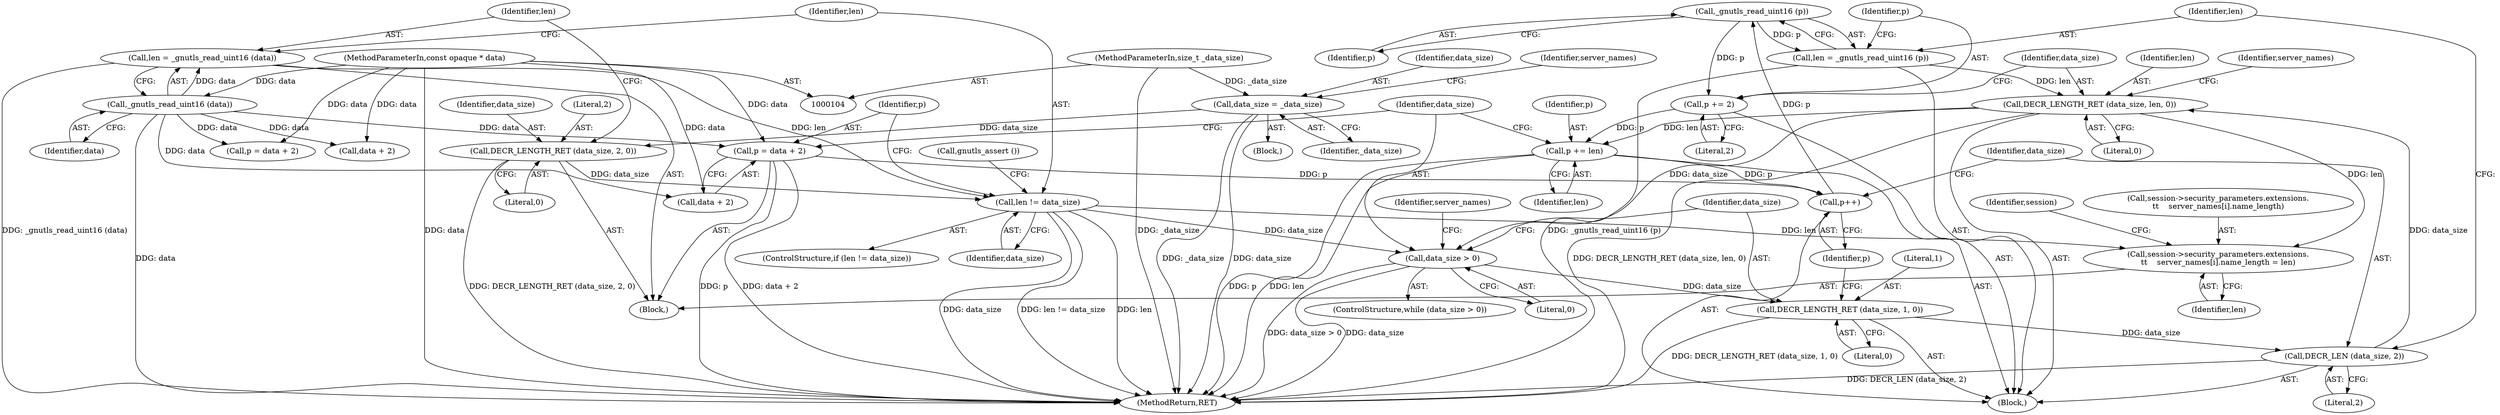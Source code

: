 digraph "1_savannah_bc8102405fda11ea00ca3b42acc4f4bce9d6e97b@API" {
"1000167" [label="(Call,_gnutls_read_uint16 (p))"];
"1000160" [label="(Call,p++)"];
"1000178" [label="(Call,p += len)"];
"1000172" [label="(Call,DECR_LENGTH_RET (data_size, len, 0))"];
"1000162" [label="(Call,DECR_LEN (data_size, 2))"];
"1000156" [label="(Call,DECR_LENGTH_RET (data_size, 1, 0))"];
"1000152" [label="(Call,data_size > 0)"];
"1000139" [label="(Call,len != data_size)"];
"1000134" [label="(Call,len = _gnutls_read_uint16 (data))"];
"1000136" [label="(Call,_gnutls_read_uint16 (data))"];
"1000106" [label="(MethodParameterIn,const opaque * data)"];
"1000130" [label="(Call,DECR_LENGTH_RET (data_size, 2, 0))"];
"1000114" [label="(Call,data_size = _data_size)"];
"1000107" [label="(MethodParameterIn,size_t _data_size)"];
"1000165" [label="(Call,len = _gnutls_read_uint16 (p))"];
"1000167" [label="(Call,_gnutls_read_uint16 (p))"];
"1000169" [label="(Call,p += 2)"];
"1000146" [label="(Call,p = data + 2)"];
"1000208" [label="(Call,session->security_parameters.extensions.\n\t\t    server_names[i].name_length = len)"];
"1000208" [label="(Call,session->security_parameters.extensions.\n\t\t    server_names[i].name_length = len)"];
"1000108" [label="(Block,)"];
"1000116" [label="(Identifier,_data_size)"];
"1000164" [label="(Literal,2)"];
"1000179" [label="(Identifier,p)"];
"1000114" [label="(Call,data_size = _data_size)"];
"1000178" [label="(Call,p += len)"];
"1000131" [label="(Identifier,data_size)"];
"1000163" [label="(Identifier,data_size)"];
"1000171" [label="(Literal,2)"];
"1000107" [label="(MethodParameterIn,size_t _data_size)"];
"1000129" [label="(Block,)"];
"1000141" [label="(Identifier,data_size)"];
"1000159" [label="(Literal,0)"];
"1000138" [label="(ControlStructure,if (len != data_size))"];
"1000160" [label="(Call,p++)"];
"1000227" [label="(Identifier,session)"];
"1000183" [label="(Identifier,server_names)"];
"1000180" [label="(Identifier,len)"];
"1000169" [label="(Call,p += 2)"];
"1000106" [label="(MethodParameterIn,const opaque * data)"];
"1000134" [label="(Call,len = _gnutls_read_uint16 (data))"];
"1000140" [label="(Identifier,len)"];
"1000119" [label="(Identifier,server_names)"];
"1000158" [label="(Literal,1)"];
"1000156" [label="(Call,DECR_LENGTH_RET (data_size, 1, 0))"];
"1000151" [label="(ControlStructure,while (data_size > 0))"];
"1000130" [label="(Call,DECR_LENGTH_RET (data_size, 2, 0))"];
"1000172" [label="(Call,DECR_LENGTH_RET (data_size, len, 0))"];
"1000235" [label="(MethodReturn,RET)"];
"1000162" [label="(Call,DECR_LEN (data_size, 2))"];
"1000166" [label="(Identifier,len)"];
"1000135" [label="(Identifier,len)"];
"1000165" [label="(Call,len = _gnutls_read_uint16 (p))"];
"1000133" [label="(Literal,0)"];
"1000209" [label="(Call,session->security_parameters.extensions.\n\t\t    server_names[i].name_length)"];
"1000143" [label="(Call,gnutls_assert ())"];
"1000154" [label="(Literal,0)"];
"1000147" [label="(Identifier,p)"];
"1000167" [label="(Call,_gnutls_read_uint16 (p))"];
"1000148" [label="(Call,data + 2)"];
"1000170" [label="(Identifier,p)"];
"1000152" [label="(Call,data_size > 0)"];
"1000174" [label="(Identifier,len)"];
"1000220" [label="(Identifier,len)"];
"1000196" [label="(Call,data + 2)"];
"1000153" [label="(Identifier,data_size)"];
"1000173" [label="(Identifier,data_size)"];
"1000168" [label="(Identifier,p)"];
"1000115" [label="(Identifier,data_size)"];
"1000177" [label="(Identifier,server_names)"];
"1000157" [label="(Identifier,data_size)"];
"1000139" [label="(Call,len != data_size)"];
"1000175" [label="(Literal,0)"];
"1000146" [label="(Call,p = data + 2)"];
"1000132" [label="(Literal,2)"];
"1000137" [label="(Identifier,data)"];
"1000194" [label="(Call,p = data + 2)"];
"1000161" [label="(Identifier,p)"];
"1000136" [label="(Call,_gnutls_read_uint16 (data))"];
"1000155" [label="(Block,)"];
"1000167" -> "1000165"  [label="AST: "];
"1000167" -> "1000168"  [label="CFG: "];
"1000168" -> "1000167"  [label="AST: "];
"1000165" -> "1000167"  [label="CFG: "];
"1000167" -> "1000165"  [label="DDG: p"];
"1000160" -> "1000167"  [label="DDG: p"];
"1000167" -> "1000169"  [label="DDG: p"];
"1000160" -> "1000155"  [label="AST: "];
"1000160" -> "1000161"  [label="CFG: "];
"1000161" -> "1000160"  [label="AST: "];
"1000163" -> "1000160"  [label="CFG: "];
"1000178" -> "1000160"  [label="DDG: p"];
"1000146" -> "1000160"  [label="DDG: p"];
"1000178" -> "1000155"  [label="AST: "];
"1000178" -> "1000180"  [label="CFG: "];
"1000179" -> "1000178"  [label="AST: "];
"1000180" -> "1000178"  [label="AST: "];
"1000153" -> "1000178"  [label="CFG: "];
"1000178" -> "1000235"  [label="DDG: p"];
"1000178" -> "1000235"  [label="DDG: len"];
"1000172" -> "1000178"  [label="DDG: len"];
"1000169" -> "1000178"  [label="DDG: p"];
"1000172" -> "1000155"  [label="AST: "];
"1000172" -> "1000175"  [label="CFG: "];
"1000173" -> "1000172"  [label="AST: "];
"1000174" -> "1000172"  [label="AST: "];
"1000175" -> "1000172"  [label="AST: "];
"1000177" -> "1000172"  [label="CFG: "];
"1000172" -> "1000235"  [label="DDG: DECR_LENGTH_RET (data_size, len, 0)"];
"1000172" -> "1000152"  [label="DDG: data_size"];
"1000162" -> "1000172"  [label="DDG: data_size"];
"1000165" -> "1000172"  [label="DDG: len"];
"1000172" -> "1000208"  [label="DDG: len"];
"1000162" -> "1000155"  [label="AST: "];
"1000162" -> "1000164"  [label="CFG: "];
"1000163" -> "1000162"  [label="AST: "];
"1000164" -> "1000162"  [label="AST: "];
"1000166" -> "1000162"  [label="CFG: "];
"1000162" -> "1000235"  [label="DDG: DECR_LEN (data_size, 2)"];
"1000156" -> "1000162"  [label="DDG: data_size"];
"1000156" -> "1000155"  [label="AST: "];
"1000156" -> "1000159"  [label="CFG: "];
"1000157" -> "1000156"  [label="AST: "];
"1000158" -> "1000156"  [label="AST: "];
"1000159" -> "1000156"  [label="AST: "];
"1000161" -> "1000156"  [label="CFG: "];
"1000156" -> "1000235"  [label="DDG: DECR_LENGTH_RET (data_size, 1, 0)"];
"1000152" -> "1000156"  [label="DDG: data_size"];
"1000152" -> "1000151"  [label="AST: "];
"1000152" -> "1000154"  [label="CFG: "];
"1000153" -> "1000152"  [label="AST: "];
"1000154" -> "1000152"  [label="AST: "];
"1000157" -> "1000152"  [label="CFG: "];
"1000183" -> "1000152"  [label="CFG: "];
"1000152" -> "1000235"  [label="DDG: data_size"];
"1000152" -> "1000235"  [label="DDG: data_size > 0"];
"1000139" -> "1000152"  [label="DDG: data_size"];
"1000139" -> "1000138"  [label="AST: "];
"1000139" -> "1000141"  [label="CFG: "];
"1000140" -> "1000139"  [label="AST: "];
"1000141" -> "1000139"  [label="AST: "];
"1000143" -> "1000139"  [label="CFG: "];
"1000147" -> "1000139"  [label="CFG: "];
"1000139" -> "1000235"  [label="DDG: data_size"];
"1000139" -> "1000235"  [label="DDG: len != data_size"];
"1000139" -> "1000235"  [label="DDG: len"];
"1000134" -> "1000139"  [label="DDG: len"];
"1000130" -> "1000139"  [label="DDG: data_size"];
"1000139" -> "1000208"  [label="DDG: len"];
"1000134" -> "1000129"  [label="AST: "];
"1000134" -> "1000136"  [label="CFG: "];
"1000135" -> "1000134"  [label="AST: "];
"1000136" -> "1000134"  [label="AST: "];
"1000140" -> "1000134"  [label="CFG: "];
"1000134" -> "1000235"  [label="DDG: _gnutls_read_uint16 (data)"];
"1000136" -> "1000134"  [label="DDG: data"];
"1000136" -> "1000137"  [label="CFG: "];
"1000137" -> "1000136"  [label="AST: "];
"1000136" -> "1000235"  [label="DDG: data"];
"1000106" -> "1000136"  [label="DDG: data"];
"1000136" -> "1000146"  [label="DDG: data"];
"1000136" -> "1000148"  [label="DDG: data"];
"1000136" -> "1000194"  [label="DDG: data"];
"1000136" -> "1000196"  [label="DDG: data"];
"1000106" -> "1000104"  [label="AST: "];
"1000106" -> "1000235"  [label="DDG: data"];
"1000106" -> "1000146"  [label="DDG: data"];
"1000106" -> "1000148"  [label="DDG: data"];
"1000106" -> "1000194"  [label="DDG: data"];
"1000106" -> "1000196"  [label="DDG: data"];
"1000130" -> "1000129"  [label="AST: "];
"1000130" -> "1000133"  [label="CFG: "];
"1000131" -> "1000130"  [label="AST: "];
"1000132" -> "1000130"  [label="AST: "];
"1000133" -> "1000130"  [label="AST: "];
"1000135" -> "1000130"  [label="CFG: "];
"1000130" -> "1000235"  [label="DDG: DECR_LENGTH_RET (data_size, 2, 0)"];
"1000114" -> "1000130"  [label="DDG: data_size"];
"1000114" -> "1000108"  [label="AST: "];
"1000114" -> "1000116"  [label="CFG: "];
"1000115" -> "1000114"  [label="AST: "];
"1000116" -> "1000114"  [label="AST: "];
"1000119" -> "1000114"  [label="CFG: "];
"1000114" -> "1000235"  [label="DDG: data_size"];
"1000114" -> "1000235"  [label="DDG: _data_size"];
"1000107" -> "1000114"  [label="DDG: _data_size"];
"1000107" -> "1000104"  [label="AST: "];
"1000107" -> "1000235"  [label="DDG: _data_size"];
"1000165" -> "1000155"  [label="AST: "];
"1000166" -> "1000165"  [label="AST: "];
"1000170" -> "1000165"  [label="CFG: "];
"1000165" -> "1000235"  [label="DDG: _gnutls_read_uint16 (p)"];
"1000169" -> "1000155"  [label="AST: "];
"1000169" -> "1000171"  [label="CFG: "];
"1000170" -> "1000169"  [label="AST: "];
"1000171" -> "1000169"  [label="AST: "];
"1000173" -> "1000169"  [label="CFG: "];
"1000146" -> "1000129"  [label="AST: "];
"1000146" -> "1000148"  [label="CFG: "];
"1000147" -> "1000146"  [label="AST: "];
"1000148" -> "1000146"  [label="AST: "];
"1000153" -> "1000146"  [label="CFG: "];
"1000146" -> "1000235"  [label="DDG: data + 2"];
"1000146" -> "1000235"  [label="DDG: p"];
"1000208" -> "1000129"  [label="AST: "];
"1000208" -> "1000220"  [label="CFG: "];
"1000209" -> "1000208"  [label="AST: "];
"1000220" -> "1000208"  [label="AST: "];
"1000227" -> "1000208"  [label="CFG: "];
}
